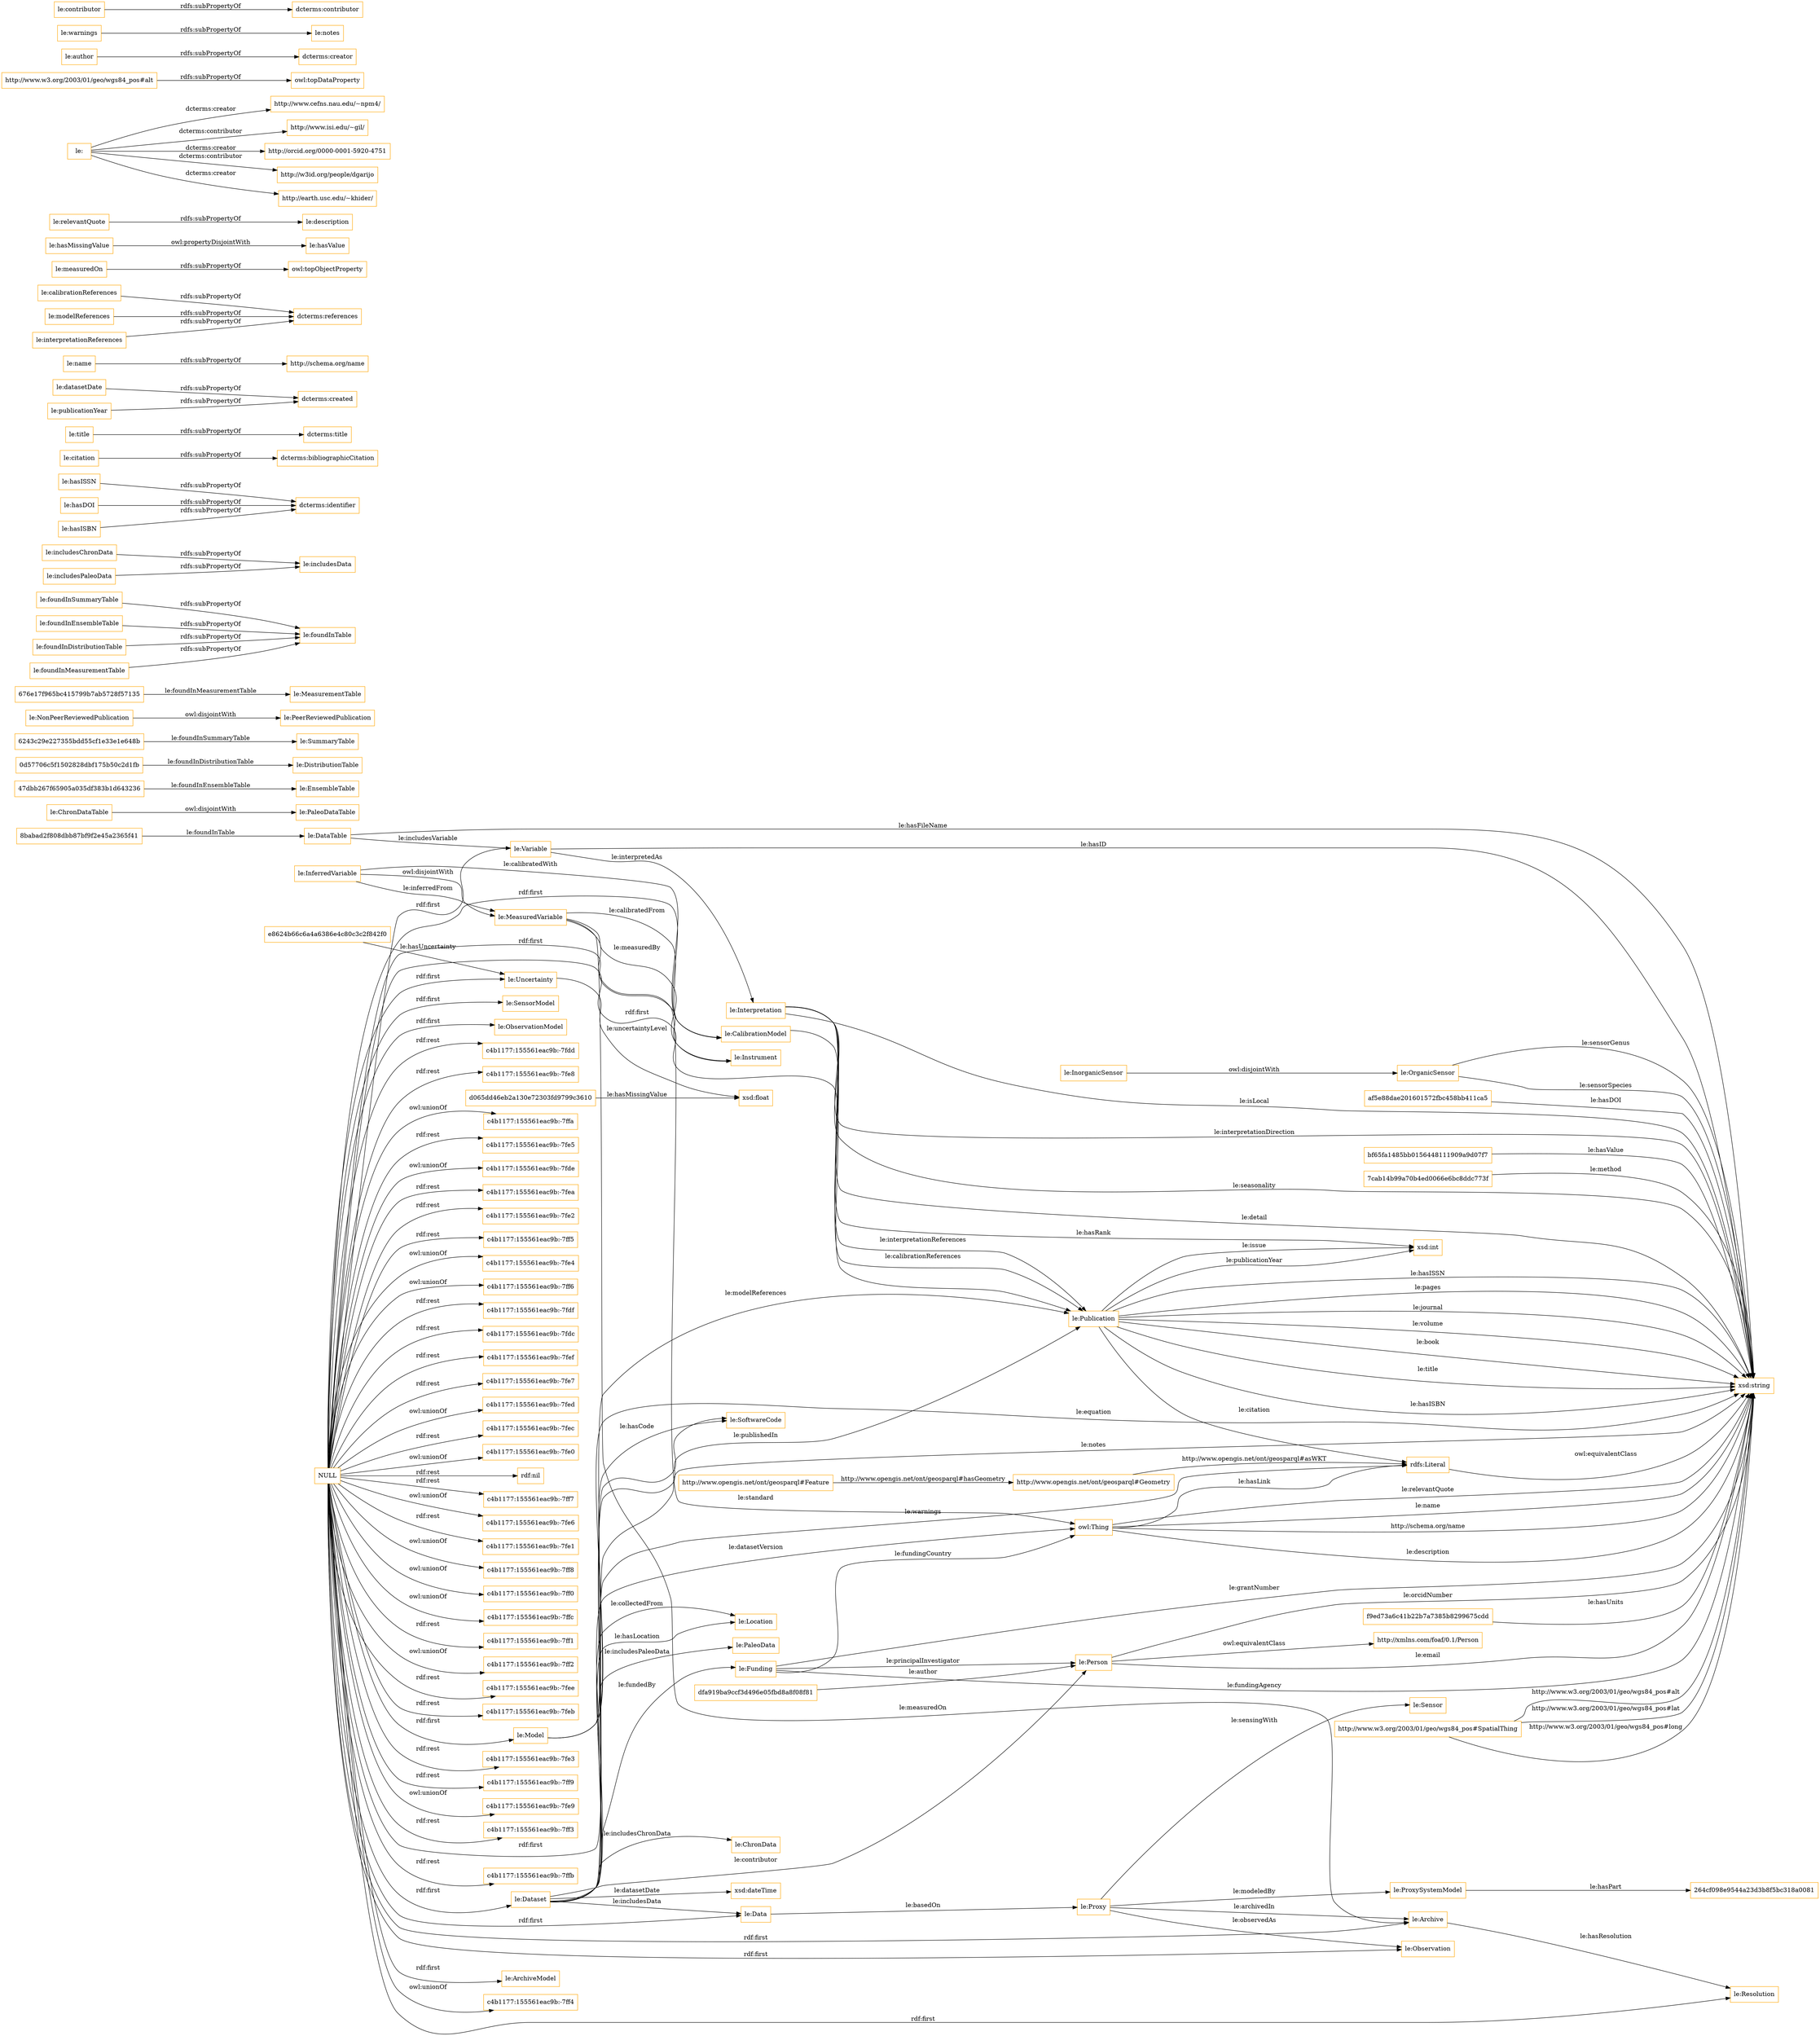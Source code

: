 digraph ar2dtool_diagram { 
rankdir=LR;
size="1501"
node [shape = rectangle, color="orange"]; "le:OrganicSensor" "le:Publication" "le:PaleoDataTable" "le:Instrument" "le:EnsembleTable" "le:Location" "f9ed73a6c41b22b7a7385b8299675cdd" "le:ProxySystemModel" "le:InorganicSensor" "le:PaleoData" "0d57706c5f1502828dbf175b50c2d1fb" "le:DataTable" "le:Funding" "le:Resolution" "le:ChronDataTable" "6243c29e227355bdd55cf1e33e1e648b" "http://xmlns.com/foaf/0.1/Person" "le:PeerReviewedPublication" "47dbb267f65905a035df383b1d643236" "le:ChronData" "le:MeasuredVariable" "http://www.opengis.net/ont/geosparql#Geometry" "le:ArchiveModel" "le:Uncertainty" "le:SoftwareCode" "8babad2f808dbb87bf9f2e45a2365f41" "http://www.w3.org/2003/01/geo/wgs84_pos#SpatialThing" "le:Interpretation" "le:MeasurementTable" "le:SensorModel" "le:SummaryTable" "le:Data" "af5e88dae201601572fbc458bb411ca5" "le:Proxy" "le:DistributionTable" "676e17f965bc415799b7ab5728f57135" "e8624b66c6a4a6386e4c80c3c2f842f0" "le:Variable" "le:Model" "le:ObservationModel" "le:CalibrationModel" "bf65fa1485bb0156448111909a9d07f7" "264cf098e9544a23d3b8f5bc318a0081" "http://www.opengis.net/ont/geosparql#Feature" "le:Dataset" "le:Archive" "le:Sensor" "le:Person" "le:InferredVariable" "dfa919ba9ccf3d496e05fbd8a8f08f81" "7cab14b99a70b4ed0066e6bc8ddc773f" "le:NonPeerReviewedPublication" "le:Observation" "d065dd46eb2a130e72303fd9799c3610" ; /*classes style*/
	"le:foundInSummaryTable" -> "le:foundInTable" [ label = "rdfs:subPropertyOf" ];
	"le:includesChronData" -> "le:includesData" [ label = "rdfs:subPropertyOf" ];
	"le:foundInEnsembleTable" -> "le:foundInTable" [ label = "rdfs:subPropertyOf" ];
	"le:hasISSN" -> "dcterms:identifier" [ label = "rdfs:subPropertyOf" ];
	"le:InorganicSensor" -> "le:OrganicSensor" [ label = "owl:disjointWith" ];
	"le:foundInDistributionTable" -> "le:foundInTable" [ label = "rdfs:subPropertyOf" ];
	"le:foundInMeasurementTable" -> "le:foundInTable" [ label = "rdfs:subPropertyOf" ];
	"le:citation" -> "dcterms:bibliographicCitation" [ label = "rdfs:subPropertyOf" ];
	"le:title" -> "dcterms:title" [ label = "rdfs:subPropertyOf" ];
	"le:datasetDate" -> "dcterms:created" [ label = "rdfs:subPropertyOf" ];
	"le:name" -> "http://schema.org/name" [ label = "rdfs:subPropertyOf" ];
	"le:calibrationReferences" -> "dcterms:references" [ label = "rdfs:subPropertyOf" ];
	"le:hasDOI" -> "dcterms:identifier" [ label = "rdfs:subPropertyOf" ];
	"le:ChronDataTable" -> "le:PaleoDataTable" [ label = "owl:disjointWith" ];
	"NULL" -> "c4b1177:155561eac9b:-7fdd" [ label = "rdf:rest" ];
	"NULL" -> "le:Model" [ label = "rdf:first" ];
	"NULL" -> "c4b1177:155561eac9b:-7fe8" [ label = "rdf:rest" ];
	"NULL" -> "c4b1177:155561eac9b:-7ffa" [ label = "owl:unionOf" ];
	"NULL" -> "c4b1177:155561eac9b:-7fe5" [ label = "rdf:rest" ];
	"NULL" -> "c4b1177:155561eac9b:-7fde" [ label = "owl:unionOf" ];
	"NULL" -> "c4b1177:155561eac9b:-7fea" [ label = "rdf:rest" ];
	"NULL" -> "c4b1177:155561eac9b:-7fe2" [ label = "rdf:rest" ];
	"NULL" -> "le:Data" [ label = "rdf:first" ];
	"NULL" -> "c4b1177:155561eac9b:-7ff5" [ label = "rdf:rest" ];
	"NULL" -> "c4b1177:155561eac9b:-7fe4" [ label = "owl:unionOf" ];
	"NULL" -> "c4b1177:155561eac9b:-7ff6" [ label = "owl:unionOf" ];
	"NULL" -> "le:SoftwareCode" [ label = "rdf:first" ];
	"NULL" -> "c4b1177:155561eac9b:-7fdf" [ label = "rdf:rest" ];
	"NULL" -> "le:CalibrationModel" [ label = "rdf:first" ];
	"NULL" -> "le:Uncertainty" [ label = "rdf:first" ];
	"NULL" -> "c4b1177:155561eac9b:-7fdc" [ label = "rdf:rest" ];
	"NULL" -> "c4b1177:155561eac9b:-7fef" [ label = "rdf:rest" ];
	"NULL" -> "le:Archive" [ label = "rdf:first" ];
	"NULL" -> "c4b1177:155561eac9b:-7fe7" [ label = "rdf:rest" ];
	"NULL" -> "c4b1177:155561eac9b:-7fed" [ label = "owl:unionOf" ];
	"NULL" -> "c4b1177:155561eac9b:-7fec" [ label = "rdf:rest" ];
	"NULL" -> "c4b1177:155561eac9b:-7fe0" [ label = "owl:unionOf" ];
	"NULL" -> "rdf:nil" [ label = "rdf:rest" ];
	"NULL" -> "c4b1177:155561eac9b:-7ff7" [ label = "rdf:rest" ];
	"NULL" -> "c4b1177:155561eac9b:-7fe6" [ label = "owl:unionOf" ];
	"NULL" -> "c4b1177:155561eac9b:-7fe1" [ label = "rdf:rest" ];
	"NULL" -> "le:Instrument" [ label = "rdf:first" ];
	"NULL" -> "c4b1177:155561eac9b:-7ff0" [ label = "owl:unionOf" ];
	"NULL" -> "c4b1177:155561eac9b:-7ff8" [ label = "owl:unionOf" ];
	"NULL" -> "le:ArchiveModel" [ label = "rdf:first" ];
	"NULL" -> "le:Resolution" [ label = "rdf:first" ];
	"NULL" -> "c4b1177:155561eac9b:-7ffc" [ label = "owl:unionOf" ];
	"NULL" -> "c4b1177:155561eac9b:-7ff1" [ label = "rdf:rest" ];
	"NULL" -> "c4b1177:155561eac9b:-7ff2" [ label = "owl:unionOf" ];
	"NULL" -> "le:ObservationModel" [ label = "rdf:first" ];
	"NULL" -> "le:Variable" [ label = "rdf:first" ];
	"NULL" -> "c4b1177:155561eac9b:-7fee" [ label = "rdf:rest" ];
	"NULL" -> "le:Dataset" [ label = "rdf:first" ];
	"NULL" -> "c4b1177:155561eac9b:-7ff9" [ label = "rdf:rest" ];
	"NULL" -> "c4b1177:155561eac9b:-7feb" [ label = "rdf:rest" ];
	"NULL" -> "le:Observation" [ label = "rdf:first" ];
	"NULL" -> "c4b1177:155561eac9b:-7fe3" [ label = "rdf:rest" ];
	"NULL" -> "le:SensorModel" [ label = "rdf:first" ];
	"NULL" -> "c4b1177:155561eac9b:-7fe9" [ label = "owl:unionOf" ];
	"NULL" -> "le:Publication" [ label = "rdf:first" ];
	"NULL" -> "c4b1177:155561eac9b:-7ff3" [ label = "rdf:rest" ];
	"NULL" -> "c4b1177:155561eac9b:-7ffb" [ label = "rdf:rest" ];
	"NULL" -> "c4b1177:155561eac9b:-7ff4" [ label = "owl:unionOf" ];
	"le:measuredOn" -> "owl:topObjectProperty" [ label = "rdfs:subPropertyOf" ];
	"le:hasMissingValue" -> "le:hasValue" [ label = "owl:propertyDisjointWith" ];
	"le:relevantQuote" -> "le:description" [ label = "rdfs:subPropertyOf" ];
	"le:" -> "http://www.cefns.nau.edu/~npm4/" [ label = "dcterms:creator" ];
	"le:" -> "http://www.isi.edu/~gil/" [ label = "dcterms:contributor" ];
	"le:" -> "http://orcid.org/0000-0001-5920-4751" [ label = "dcterms:creator" ];
	"le:" -> "http://w3id.org/people/dgarijo" [ label = "dcterms:contributor" ];
	"le:" -> "http://earth.usc.edu/~khider/" [ label = "dcterms:creator" ];
	"http://www.w3.org/2003/01/geo/wgs84_pos#alt" -> "owl:topDataProperty" [ label = "rdfs:subPropertyOf" ];
	"le:author" -> "dcterms:creator" [ label = "rdfs:subPropertyOf" ];
	"le:warnings" -> "le:notes" [ label = "rdfs:subPropertyOf" ];
	"le:modelReferences" -> "dcterms:references" [ label = "rdfs:subPropertyOf" ];
	"le:includesPaleoData" -> "le:includesData" [ label = "rdfs:subPropertyOf" ];
	"le:hasISBN" -> "dcterms:identifier" [ label = "rdfs:subPropertyOf" ];
	"le:NonPeerReviewedPublication" -> "le:PeerReviewedPublication" [ label = "owl:disjointWith" ];
	"rdfs:Literal" -> "xsd:string" [ label = "owl:equivalentClass" ];
	"le:publicationYear" -> "dcterms:created" [ label = "rdfs:subPropertyOf" ];
	"le:contributor" -> "dcterms:contributor" [ label = "rdfs:subPropertyOf" ];
	"le:InferredVariable" -> "le:MeasuredVariable" [ label = "owl:disjointWith" ];
	"le:interpretationReferences" -> "dcterms:references" [ label = "rdfs:subPropertyOf" ];
	"le:Person" -> "http://xmlns.com/foaf/0.1/Person" [ label = "owl:equivalentClass" ];
	"le:Interpretation" -> "xsd:string" [ label = "le:interpretationDirection" ];
	"d065dd46eb2a130e72303fd9799c3610" -> "xsd:float" [ label = "le:hasMissingValue" ];
	"le:Funding" -> "owl:Thing" [ label = "le:fundingCountry" ];
	"bf65fa1485bb0156448111909a9d07f7" -> "xsd:string" [ label = "le:hasValue" ];
	"7cab14b99a70b4ed0066e6bc8ddc773f" -> "xsd:string" [ label = "le:method" ];
	"http://www.opengis.net/ont/geosparql#Geometry" -> "rdfs:Literal" [ label = "http://www.opengis.net/ont/geosparql#asWKT" ];
	"le:OrganicSensor" -> "xsd:string" [ label = "le:sensorGenus" ];
	"le:Interpretation" -> "xsd:string" [ label = "le:seasonality" ];
	"le:MeasuredVariable" -> "owl:Thing" [ label = "le:standard" ];
	"le:Dataset" -> "xsd:string" [ label = "le:notes" ];
	"le:Interpretation" -> "le:Publication" [ label = "le:interpretationReferences" ];
	"le:Publication" -> "xsd:string" [ label = "le:hasISSN" ];
	"le:Publication" -> "xsd:int" [ label = "le:publicationYear" ];
	"le:OrganicSensor" -> "xsd:string" [ label = "le:sensorSpecies" ];
	"le:Funding" -> "le:Person" [ label = "le:principalInvestigator" ];
	"le:MeasuredVariable" -> "le:Archive" [ label = "le:measuredOn" ];
	"le:Publication" -> "xsd:string" [ label = "le:pages" ];
	"le:Proxy" -> "le:Observation" [ label = "le:observedAs" ];
	"le:InferredVariable" -> "le:MeasuredVariable" [ label = "le:inferredFrom" ];
	"owl:Thing" -> "xsd:string" [ label = "le:name" ];
	"le:CalibrationModel" -> "le:Publication" [ label = "le:calibrationReferences" ];
	"le:DataTable" -> "le:Variable" [ label = "le:includesVariable" ];
	"le:Publication" -> "rdfs:Literal" [ label = "le:citation" ];
	"le:Dataset" -> "rdfs:Literal" [ label = "le:warnings" ];
	"le:Person" -> "xsd:string" [ label = "le:email" ];
	"le:Funding" -> "xsd:string" [ label = "le:fundingAgency" ];
	"le:Model" -> "le:Publication" [ label = "le:modelReferences" ];
	"owl:Thing" -> "rdfs:Literal" [ label = "le:hasLink" ];
	"le:Proxy" -> "le:Archive" [ label = "le:archivedIn" ];
	"le:Dataset" -> "le:Data" [ label = "le:includesData" ];
	"http://www.w3.org/2003/01/geo/wgs84_pos#SpatialThing" -> "xsd:string" [ label = "http://www.w3.org/2003/01/geo/wgs84_pos#lat" ];
	"676e17f965bc415799b7ab5728f57135" -> "le:MeasurementTable" [ label = "le:foundInMeasurementTable" ];
	"le:Publication" -> "xsd:int" [ label = "le:issue" ];
	"le:InferredVariable" -> "le:CalibrationModel" [ label = "le:calibratedWith" ];
	"le:Publication" -> "xsd:string" [ label = "le:journal" ];
	"le:DataTable" -> "xsd:string" [ label = "le:hasFileName" ];
	"af5e88dae201601572fbc458bb411ca5" -> "xsd:string" [ label = "le:hasDOI" ];
	"le:Publication" -> "xsd:string" [ label = "le:volume" ];
	"le:Dataset" -> "le:Funding" [ label = "le:fundedBy" ];
	"le:Variable" -> "xsd:string" [ label = "le:hasID" ];
	"le:Publication" -> "xsd:string" [ label = "le:book" ];
	"owl:Thing" -> "xsd:string" [ label = "http://schema.org/name" ];
	"le:Dataset" -> "le:ChronData" [ label = "le:includesChronData" ];
	"http://www.opengis.net/ont/geosparql#Feature" -> "http://www.opengis.net/ont/geosparql#Geometry" [ label = "http://www.opengis.net/ont/geosparql#hasGeometry" ];
	"e8624b66c6a4a6386e4c80c3c2f842f0" -> "le:Uncertainty" [ label = "le:hasUncertainty" ];
	"le:Proxy" -> "le:ProxySystemModel" [ label = "le:modeledBy" ];
	"le:Publication" -> "xsd:string" [ label = "le:title" ];
	"owl:Thing" -> "xsd:string" [ label = "le:description" ];
	"f9ed73a6c41b22b7a7385b8299675cdd" -> "xsd:string" [ label = "le:hasUnits" ];
	"http://www.w3.org/2003/01/geo/wgs84_pos#SpatialThing" -> "xsd:string" [ label = "http://www.w3.org/2003/01/geo/wgs84_pos#long" ];
	"http://www.w3.org/2003/01/geo/wgs84_pos#SpatialThing" -> "xsd:string" [ label = "http://www.w3.org/2003/01/geo/wgs84_pos#alt" ];
	"le:Variable" -> "le:Interpretation" [ label = "le:interpretedAs" ];
	"le:Dataset" -> "le:Publication" [ label = "le:publishedIn" ];
	"le:Person" -> "xsd:string" [ label = "le:orcidNumber" ];
	"8babad2f808dbb87bf9f2e45a2365f41" -> "le:DataTable" [ label = "le:foundInTable" ];
	"le:MeasuredVariable" -> "le:Instrument" [ label = "le:measuredBy" ];
	"le:Dataset" -> "le:Location" [ label = "le:collectedFrom" ];
	"owl:Thing" -> "xsd:string" [ label = "le:relevantQuote" ];
	"6243c29e227355bdd55cf1e33e1e648b" -> "le:SummaryTable" [ label = "le:foundInSummaryTable" ];
	"le:Interpretation" -> "xsd:string" [ label = "le:detail" ];
	"le:Dataset" -> "le:Person" [ label = "le:contributor" ];
	"le:Interpretation" -> "xsd:int" [ label = "le:hasRank" ];
	"le:Dataset" -> "le:Location" [ label = "le:hasLocation" ];
	"le:Proxy" -> "le:Sensor" [ label = "le:sensingWith" ];
	"le:Dataset" -> "owl:Thing" [ label = "le:datasetVersion" ];
	"le:Data" -> "le:Proxy" [ label = "le:basedOn" ];
	"le:Publication" -> "xsd:string" [ label = "le:hasISBN" ];
	"0d57706c5f1502828dbf175b50c2d1fb" -> "le:DistributionTable" [ label = "le:foundInDistributionTable" ];
	"le:ProxySystemModel" -> "264cf098e9544a23d3b8f5bc318a0081" [ label = "le:hasPart" ];
	"le:Interpretation" -> "xsd:string" [ label = "le:isLocal" ];
	"le:Archive" -> "le:Resolution" [ label = "le:hasResolution" ];
	"le:Funding" -> "xsd:string" [ label = "le:grantNumber" ];
	"le:Uncertainty" -> "xsd:float" [ label = "le:uncertaintyLevel" ];
	"dfa919ba9ccf3d496e05fbd8a8f08f81" -> "le:Person" [ label = "le:author" ];
	"47dbb267f65905a035df383b1d643236" -> "le:EnsembleTable" [ label = "le:foundInEnsembleTable" ];
	"le:Model" -> "xsd:string" [ label = "le:equation" ];
	"le:MeasuredVariable" -> "le:CalibrationModel" [ label = "le:calibratedFrom" ];
	"le:Dataset" -> "le:PaleoData" [ label = "le:includesPaleoData" ];
	"le:Model" -> "le:SoftwareCode" [ label = "le:hasCode" ];
	"le:Dataset" -> "xsd:dateTime" [ label = "le:datasetDate" ];

}
